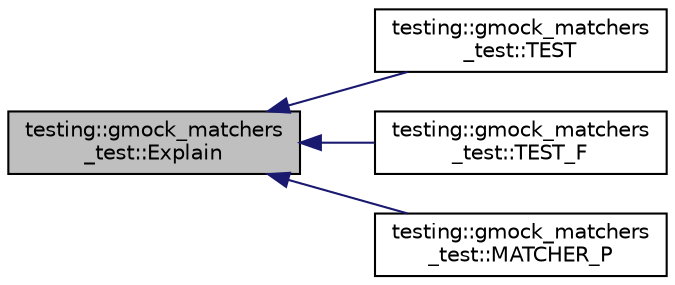 digraph "testing::gmock_matchers_test::Explain"
{
  edge [fontname="Helvetica",fontsize="10",labelfontname="Helvetica",labelfontsize="10"];
  node [fontname="Helvetica",fontsize="10",shape=record];
  rankdir="LR";
  Node41 [label="testing::gmock_matchers\l_test::Explain",height=0.2,width=0.4,color="black", fillcolor="grey75", style="filled", fontcolor="black"];
  Node41 -> Node42 [dir="back",color="midnightblue",fontsize="10",style="solid",fontname="Helvetica"];
  Node42 [label="testing::gmock_matchers\l_test::TEST",height=0.2,width=0.4,color="black", fillcolor="white", style="filled",URL="$d5/de1/namespacetesting_1_1gmock__matchers__test.html#ad212c5ac3ef7a102a6b1712e40e06a1e"];
  Node41 -> Node43 [dir="back",color="midnightblue",fontsize="10",style="solid",fontname="Helvetica"];
  Node43 [label="testing::gmock_matchers\l_test::TEST_F",height=0.2,width=0.4,color="black", fillcolor="white", style="filled",URL="$d5/de1/namespacetesting_1_1gmock__matchers__test.html#a4250d3de38128f3452a0a9e93173bdb4"];
  Node41 -> Node44 [dir="back",color="midnightblue",fontsize="10",style="solid",fontname="Helvetica"];
  Node44 [label="testing::gmock_matchers\l_test::MATCHER_P",height=0.2,width=0.4,color="black", fillcolor="white", style="filled",URL="$d5/de1/namespacetesting_1_1gmock__matchers__test.html#a3d3f285bba1766bf9daf840a16e79924"];
}
